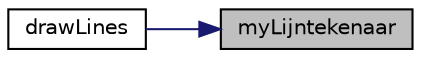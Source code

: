 digraph "myLijntekenaar"
{
 // INTERACTIVE_SVG=YES
 // LATEX_PDF_SIZE
  edge [fontname="Helvetica",fontsize="10",labelfontname="Helvetica",labelfontsize="10"];
  node [fontname="Helvetica",fontsize="10",shape=record];
  rankdir="RL";
  Node1 [label="myLijntekenaar",height=0.2,width=0.4,color="black", fillcolor="grey75", style="filled", fontcolor="black",tooltip="this function draws a single line from a to b"];
  Node1 -> Node2 [dir="back",color="midnightblue",fontsize="10",style="solid",fontname="Helvetica"];
  Node2 [label="drawLines",height=0.2,width=0.4,color="black", fillcolor="white", style="filled",URL="$_a_p_i_8c.html#a4e7bde3fbe7108c08e94968a7ba1bff6",tooltip="This function draws multiple lines using mylijntekenaar function."];
}
